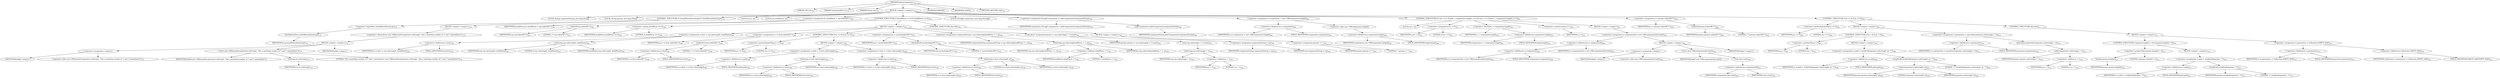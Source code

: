 digraph "parseComposite" {  
"494" [label = <(METHOD,parseComposite)<SUB>174</SUB>> ]
"495" [label = <(PARAM,URI uri)<SUB>174</SUB>> ]
"496" [label = <(PARAM,CompositeData rc)<SUB>174</SUB>> ]
"497" [label = <(PARAM,String ssp)<SUB>174</SUB>> ]
"498" [label = <(BLOCK,&lt;empty&gt;,&lt;empty&gt;)<SUB>174</SUB>> ]
"499" [label = <(LOCAL,String componentString: java.lang.String)> ]
"500" [label = <(LOCAL,String params: java.lang.String)> ]
"501" [label = <(CONTROL_STRUCTURE,if (!checkParenthesis(ssp)),if (!checkParenthesis(ssp)))<SUB>178</SUB>> ]
"502" [label = <(&lt;operator&gt;.logicalNot,!checkParenthesis(ssp))<SUB>178</SUB>> ]
"503" [label = <(checkParenthesis,checkParenthesis(ssp))<SUB>178</SUB>> ]
"504" [label = <(IDENTIFIER,ssp,checkParenthesis(ssp))<SUB>178</SUB>> ]
"505" [label = <(BLOCK,&lt;empty&gt;,&lt;empty&gt;)<SUB>178</SUB>> ]
"506" [label = <(&lt;operator&gt;.throw,throw new URISyntaxException(uri.toString(), &quot;Not a matching number of '(' and ')' parenthesis&quot;);)<SUB>179</SUB>> ]
"507" [label = <(BLOCK,&lt;empty&gt;,&lt;empty&gt;)<SUB>179</SUB>> ]
"508" [label = <(&lt;operator&gt;.assignment,&lt;empty&gt;)> ]
"509" [label = <(IDENTIFIER,$obj6,&lt;empty&gt;)> ]
"510" [label = <(&lt;operator&gt;.alloc,new URISyntaxException(uri.toString(), &quot;Not a matching number of '(' and ')' parenthesis&quot;))<SUB>179</SUB>> ]
"511" [label = <(&lt;init&gt;,new URISyntaxException(uri.toString(), &quot;Not a matching number of '(' and ')' parenthesis&quot;))<SUB>179</SUB>> ]
"512" [label = <(IDENTIFIER,$obj6,new URISyntaxException(uri.toString(), &quot;Not a matching number of '(' and ')' parenthesis&quot;))> ]
"513" [label = <(toString,uri.toString())<SUB>179</SUB>> ]
"514" [label = <(IDENTIFIER,uri,uri.toString())<SUB>179</SUB>> ]
"515" [label = <(LITERAL,&quot;Not a matching number of '(' and ')' parenthesis&quot;,new URISyntaxException(uri.toString(), &quot;Not a matching number of '(' and ')' parenthesis&quot;))<SUB>179</SUB>> ]
"516" [label = <(IDENTIFIER,$obj6,&lt;empty&gt;)> ]
"517" [label = <(LOCAL,int p: int)> ]
"518" [label = <(LOCAL,int intialParen: int)> ]
"519" [label = <(&lt;operator&gt;.assignment,int intialParen = ssp.indexOf(&quot;(&quot;))<SUB>183</SUB>> ]
"520" [label = <(IDENTIFIER,intialParen,int intialParen = ssp.indexOf(&quot;(&quot;))<SUB>183</SUB>> ]
"521" [label = <(indexOf,ssp.indexOf(&quot;(&quot;))<SUB>183</SUB>> ]
"522" [label = <(IDENTIFIER,ssp,ssp.indexOf(&quot;(&quot;))<SUB>183</SUB>> ]
"523" [label = <(LITERAL,&quot;(&quot;,ssp.indexOf(&quot;(&quot;))<SUB>183</SUB>> ]
"524" [label = <(CONTROL_STRUCTURE,if (intialParen == 0),if (intialParen == 0))<SUB>184</SUB>> ]
"525" [label = <(&lt;operator&gt;.equals,intialParen == 0)<SUB>184</SUB>> ]
"526" [label = <(IDENTIFIER,intialParen,intialParen == 0)<SUB>184</SUB>> ]
"527" [label = <(LITERAL,0,intialParen == 0)<SUB>184</SUB>> ]
"528" [label = <(BLOCK,&lt;empty&gt;,&lt;empty&gt;)<SUB>184</SUB>> ]
"529" [label = <(&lt;operator&gt;.assignment,rc.host = ssp.substring(0, intialParen))<SUB>185</SUB>> ]
"530" [label = <(&lt;operator&gt;.fieldAccess,rc.host)<SUB>185</SUB>> ]
"531" [label = <(IDENTIFIER,rc,rc.host = ssp.substring(0, intialParen))<SUB>185</SUB>> ]
"532" [label = <(FIELD_IDENTIFIER,host,host)<SUB>185</SUB>> ]
"533" [label = <(substring,ssp.substring(0, intialParen))<SUB>185</SUB>> ]
"534" [label = <(IDENTIFIER,ssp,ssp.substring(0, intialParen))<SUB>185</SUB>> ]
"535" [label = <(LITERAL,0,ssp.substring(0, intialParen))<SUB>185</SUB>> ]
"536" [label = <(IDENTIFIER,intialParen,ssp.substring(0, intialParen))<SUB>185</SUB>> ]
"537" [label = <(&lt;operator&gt;.assignment,p = rc.host.indexOf(&quot;/&quot;))<SUB>186</SUB>> ]
"538" [label = <(IDENTIFIER,p,p = rc.host.indexOf(&quot;/&quot;))<SUB>186</SUB>> ]
"539" [label = <(indexOf,rc.host.indexOf(&quot;/&quot;))<SUB>186</SUB>> ]
"540" [label = <(&lt;operator&gt;.fieldAccess,rc.host)<SUB>186</SUB>> ]
"541" [label = <(IDENTIFIER,rc,rc.host.indexOf(&quot;/&quot;))<SUB>186</SUB>> ]
"542" [label = <(FIELD_IDENTIFIER,host,host)<SUB>186</SUB>> ]
"543" [label = <(LITERAL,&quot;/&quot;,rc.host.indexOf(&quot;/&quot;))<SUB>186</SUB>> ]
"544" [label = <(CONTROL_STRUCTURE,if (p &gt;= 0),if (p &gt;= 0))<SUB>187</SUB>> ]
"545" [label = <(&lt;operator&gt;.greaterEqualsThan,p &gt;= 0)<SUB>187</SUB>> ]
"546" [label = <(IDENTIFIER,p,p &gt;= 0)<SUB>187</SUB>> ]
"547" [label = <(LITERAL,0,p &gt;= 0)<SUB>187</SUB>> ]
"548" [label = <(BLOCK,&lt;empty&gt;,&lt;empty&gt;)<SUB>187</SUB>> ]
"549" [label = <(&lt;operator&gt;.assignment,rc.path = rc.host.substring(p))<SUB>188</SUB>> ]
"550" [label = <(&lt;operator&gt;.fieldAccess,rc.path)<SUB>188</SUB>> ]
"551" [label = <(IDENTIFIER,rc,rc.path = rc.host.substring(p))<SUB>188</SUB>> ]
"552" [label = <(FIELD_IDENTIFIER,path,path)<SUB>188</SUB>> ]
"553" [label = <(substring,rc.host.substring(p))<SUB>188</SUB>> ]
"554" [label = <(&lt;operator&gt;.fieldAccess,rc.host)<SUB>188</SUB>> ]
"555" [label = <(IDENTIFIER,rc,rc.host.substring(p))<SUB>188</SUB>> ]
"556" [label = <(FIELD_IDENTIFIER,host,host)<SUB>188</SUB>> ]
"557" [label = <(IDENTIFIER,p,rc.host.substring(p))<SUB>188</SUB>> ]
"558" [label = <(&lt;operator&gt;.assignment,rc.host = rc.host.substring(0, p))<SUB>189</SUB>> ]
"559" [label = <(&lt;operator&gt;.fieldAccess,rc.host)<SUB>189</SUB>> ]
"560" [label = <(IDENTIFIER,rc,rc.host = rc.host.substring(0, p))<SUB>189</SUB>> ]
"561" [label = <(FIELD_IDENTIFIER,host,host)<SUB>189</SUB>> ]
"562" [label = <(substring,rc.host.substring(0, p))<SUB>189</SUB>> ]
"563" [label = <(&lt;operator&gt;.fieldAccess,rc.host)<SUB>189</SUB>> ]
"564" [label = <(IDENTIFIER,rc,rc.host.substring(0, p))<SUB>189</SUB>> ]
"565" [label = <(FIELD_IDENTIFIER,host,host)<SUB>189</SUB>> ]
"566" [label = <(LITERAL,0,rc.host.substring(0, p))<SUB>189</SUB>> ]
"567" [label = <(IDENTIFIER,p,rc.host.substring(0, p))<SUB>189</SUB>> ]
"568" [label = <(&lt;operator&gt;.assignment,p = ssp.lastIndexOf(&quot;)&quot;))<SUB>191</SUB>> ]
"569" [label = <(IDENTIFIER,p,p = ssp.lastIndexOf(&quot;)&quot;))<SUB>191</SUB>> ]
"570" [label = <(lastIndexOf,ssp.lastIndexOf(&quot;)&quot;))<SUB>191</SUB>> ]
"571" [label = <(IDENTIFIER,ssp,ssp.lastIndexOf(&quot;)&quot;))<SUB>191</SUB>> ]
"572" [label = <(LITERAL,&quot;)&quot;,ssp.lastIndexOf(&quot;)&quot;))<SUB>191</SUB>> ]
"573" [label = <(&lt;operator&gt;.assignment,componentString = ssp.substring(intialParen + 1, p))<SUB>192</SUB>> ]
"574" [label = <(IDENTIFIER,componentString,componentString = ssp.substring(intialParen + 1, p))<SUB>192</SUB>> ]
"575" [label = <(substring,ssp.substring(intialParen + 1, p))<SUB>192</SUB>> ]
"576" [label = <(IDENTIFIER,ssp,ssp.substring(intialParen + 1, p))<SUB>192</SUB>> ]
"577" [label = <(&lt;operator&gt;.addition,intialParen + 1)<SUB>192</SUB>> ]
"578" [label = <(IDENTIFIER,intialParen,intialParen + 1)<SUB>192</SUB>> ]
"579" [label = <(LITERAL,1,intialParen + 1)<SUB>192</SUB>> ]
"580" [label = <(IDENTIFIER,p,ssp.substring(intialParen + 1, p))<SUB>192</SUB>> ]
"581" [label = <(&lt;operator&gt;.assignment,params = ssp.substring(p + 1).trim())<SUB>193</SUB>> ]
"582" [label = <(IDENTIFIER,params,params = ssp.substring(p + 1).trim())<SUB>193</SUB>> ]
"583" [label = <(trim,ssp.substring(p + 1).trim())<SUB>193</SUB>> ]
"584" [label = <(substring,ssp.substring(p + 1))<SUB>193</SUB>> ]
"585" [label = <(IDENTIFIER,ssp,ssp.substring(p + 1))<SUB>193</SUB>> ]
"586" [label = <(&lt;operator&gt;.addition,p + 1)<SUB>193</SUB>> ]
"587" [label = <(IDENTIFIER,p,p + 1)<SUB>193</SUB>> ]
"588" [label = <(LITERAL,1,p + 1)<SUB>193</SUB>> ]
"589" [label = <(CONTROL_STRUCTURE,else,else)<SUB>194</SUB>> ]
"590" [label = <(BLOCK,&lt;empty&gt;,&lt;empty&gt;)<SUB>194</SUB>> ]
"591" [label = <(&lt;operator&gt;.assignment,componentString = ssp)<SUB>195</SUB>> ]
"592" [label = <(IDENTIFIER,componentString,componentString = ssp)<SUB>195</SUB>> ]
"593" [label = <(IDENTIFIER,ssp,componentString = ssp)<SUB>195</SUB>> ]
"594" [label = <(&lt;operator&gt;.assignment,params = &quot;&quot;)<SUB>196</SUB>> ]
"595" [label = <(IDENTIFIER,params,params = &quot;&quot;)<SUB>196</SUB>> ]
"596" [label = <(LITERAL,&quot;&quot;,params = &quot;&quot;)<SUB>196</SUB>> ]
"597" [label = <(LOCAL,String[] components: java.lang.String[])> ]
"598" [label = <(&lt;operator&gt;.assignment,String[] components = splitComponents(componentString))<SUB>199</SUB>> ]
"599" [label = <(IDENTIFIER,components,String[] components = splitComponents(componentString))<SUB>199</SUB>> ]
"600" [label = <(splitComponents,splitComponents(componentString))<SUB>199</SUB>> ]
"601" [label = <(IDENTIFIER,componentString,splitComponents(componentString))<SUB>199</SUB>> ]
"602" [label = <(&lt;operator&gt;.assignment,rc.components = new URI[components.length])<SUB>200</SUB>> ]
"603" [label = <(&lt;operator&gt;.fieldAccess,rc.components)<SUB>200</SUB>> ]
"604" [label = <(IDENTIFIER,rc,rc.components = new URI[components.length])<SUB>200</SUB>> ]
"605" [label = <(FIELD_IDENTIFIER,components,components)<SUB>200</SUB>> ]
"606" [label = <(&lt;operator&gt;.alloc,new URI[components.length])> ]
"607" [label = <(&lt;operator&gt;.fieldAccess,components.length)<SUB>200</SUB>> ]
"608" [label = <(IDENTIFIER,components,new URI[components.length])<SUB>200</SUB>> ]
"609" [label = <(FIELD_IDENTIFIER,length,length)<SUB>200</SUB>> ]
"610" [label = <(CONTROL_STRUCTURE,for (int i = 0; Some(i &lt; components.length); i++),for (int i = 0; Some(i &lt; components.length); i++))<SUB>201</SUB>> ]
"611" [label = <(LOCAL,int i: int)> ]
"612" [label = <(&lt;operator&gt;.assignment,int i = 0)<SUB>201</SUB>> ]
"613" [label = <(IDENTIFIER,i,int i = 0)<SUB>201</SUB>> ]
"614" [label = <(LITERAL,0,int i = 0)<SUB>201</SUB>> ]
"615" [label = <(&lt;operator&gt;.lessThan,i &lt; components.length)<SUB>201</SUB>> ]
"616" [label = <(IDENTIFIER,i,i &lt; components.length)<SUB>201</SUB>> ]
"617" [label = <(&lt;operator&gt;.fieldAccess,components.length)<SUB>201</SUB>> ]
"618" [label = <(IDENTIFIER,components,i &lt; components.length)<SUB>201</SUB>> ]
"619" [label = <(FIELD_IDENTIFIER,length,length)<SUB>201</SUB>> ]
"620" [label = <(&lt;operator&gt;.postIncrement,i++)<SUB>201</SUB>> ]
"621" [label = <(IDENTIFIER,i,i++)<SUB>201</SUB>> ]
"622" [label = <(BLOCK,&lt;empty&gt;,&lt;empty&gt;)<SUB>201</SUB>> ]
"623" [label = <(&lt;operator&gt;.assignment,rc.components[i] = new URI(components[i].trim()))<SUB>202</SUB>> ]
"624" [label = <(&lt;operator&gt;.indexAccess,rc.components[i])<SUB>202</SUB>> ]
"625" [label = <(&lt;operator&gt;.fieldAccess,rc.components)<SUB>202</SUB>> ]
"626" [label = <(IDENTIFIER,rc,rc.components[i] = new URI(components[i].trim()))<SUB>202</SUB>> ]
"627" [label = <(FIELD_IDENTIFIER,components,components)<SUB>202</SUB>> ]
"628" [label = <(IDENTIFIER,i,rc.components[i] = new URI(components[i].trim()))<SUB>202</SUB>> ]
"629" [label = <(BLOCK,&lt;empty&gt;,&lt;empty&gt;)<SUB>202</SUB>> ]
"630" [label = <(&lt;operator&gt;.assignment,&lt;empty&gt;)> ]
"631" [label = <(IDENTIFIER,$obj7,&lt;empty&gt;)> ]
"632" [label = <(&lt;operator&gt;.alloc,new URI(components[i].trim()))<SUB>202</SUB>> ]
"633" [label = <(&lt;init&gt;,new URI(components[i].trim()))<SUB>202</SUB>> ]
"634" [label = <(IDENTIFIER,$obj7,new URI(components[i].trim()))> ]
"635" [label = <(trim,this.trim())<SUB>202</SUB>> ]
"636" [label = <(&lt;operator&gt;.indexAccess,components[i])<SUB>202</SUB>> ]
"637" [label = <(IDENTIFIER,components,this.trim())<SUB>202</SUB>> ]
"638" [label = <(IDENTIFIER,i,this.trim())<SUB>202</SUB>> ]
"639" [label = <(IDENTIFIER,$obj7,&lt;empty&gt;)> ]
"640" [label = <(&lt;operator&gt;.assignment,p = params.indexOf(&quot;?&quot;))<SUB>205</SUB>> ]
"641" [label = <(IDENTIFIER,p,p = params.indexOf(&quot;?&quot;))<SUB>205</SUB>> ]
"642" [label = <(indexOf,params.indexOf(&quot;?&quot;))<SUB>205</SUB>> ]
"643" [label = <(IDENTIFIER,params,params.indexOf(&quot;?&quot;))<SUB>205</SUB>> ]
"644" [label = <(LITERAL,&quot;?&quot;,params.indexOf(&quot;?&quot;))<SUB>205</SUB>> ]
"645" [label = <(CONTROL_STRUCTURE,if (p &gt;= 0),if (p &gt;= 0))<SUB>206</SUB>> ]
"646" [label = <(&lt;operator&gt;.greaterEqualsThan,p &gt;= 0)<SUB>206</SUB>> ]
"647" [label = <(IDENTIFIER,p,p &gt;= 0)<SUB>206</SUB>> ]
"648" [label = <(LITERAL,0,p &gt;= 0)<SUB>206</SUB>> ]
"649" [label = <(BLOCK,&lt;empty&gt;,&lt;empty&gt;)<SUB>206</SUB>> ]
"650" [label = <(CONTROL_STRUCTURE,if (p &gt; 0),if (p &gt; 0))<SUB>207</SUB>> ]
"651" [label = <(&lt;operator&gt;.greaterThan,p &gt; 0)<SUB>207</SUB>> ]
"652" [label = <(IDENTIFIER,p,p &gt; 0)<SUB>207</SUB>> ]
"653" [label = <(LITERAL,0,p &gt; 0)<SUB>207</SUB>> ]
"654" [label = <(BLOCK,&lt;empty&gt;,&lt;empty&gt;)<SUB>207</SUB>> ]
"655" [label = <(&lt;operator&gt;.assignment,rc.path = stripPrefix(params.substring(0, p), &quot;/&quot;))<SUB>208</SUB>> ]
"656" [label = <(&lt;operator&gt;.fieldAccess,rc.path)<SUB>208</SUB>> ]
"657" [label = <(IDENTIFIER,rc,rc.path = stripPrefix(params.substring(0, p), &quot;/&quot;))<SUB>208</SUB>> ]
"658" [label = <(FIELD_IDENTIFIER,path,path)<SUB>208</SUB>> ]
"659" [label = <(stripPrefix,stripPrefix(params.substring(0, p), &quot;/&quot;))<SUB>208</SUB>> ]
"660" [label = <(substring,params.substring(0, p))<SUB>208</SUB>> ]
"661" [label = <(IDENTIFIER,params,params.substring(0, p))<SUB>208</SUB>> ]
"662" [label = <(LITERAL,0,params.substring(0, p))<SUB>208</SUB>> ]
"663" [label = <(IDENTIFIER,p,params.substring(0, p))<SUB>208</SUB>> ]
"664" [label = <(LITERAL,&quot;/&quot;,stripPrefix(params.substring(0, p), &quot;/&quot;))<SUB>208</SUB>> ]
"665" [label = <(&lt;operator&gt;.assignment,rc.parameters = parseQuery(params.substring(p + 1)))<SUB>210</SUB>> ]
"666" [label = <(&lt;operator&gt;.fieldAccess,rc.parameters)<SUB>210</SUB>> ]
"667" [label = <(IDENTIFIER,rc,rc.parameters = parseQuery(params.substring(p + 1)))<SUB>210</SUB>> ]
"668" [label = <(FIELD_IDENTIFIER,parameters,parameters)<SUB>210</SUB>> ]
"669" [label = <(parseQuery,parseQuery(params.substring(p + 1)))<SUB>210</SUB>> ]
"670" [label = <(substring,params.substring(p + 1))<SUB>210</SUB>> ]
"671" [label = <(IDENTIFIER,params,params.substring(p + 1))<SUB>210</SUB>> ]
"672" [label = <(&lt;operator&gt;.addition,p + 1)<SUB>210</SUB>> ]
"673" [label = <(IDENTIFIER,p,p + 1)<SUB>210</SUB>> ]
"674" [label = <(LITERAL,1,p + 1)<SUB>210</SUB>> ]
"675" [label = <(CONTROL_STRUCTURE,else,else)<SUB>211</SUB>> ]
"676" [label = <(BLOCK,&lt;empty&gt;,&lt;empty&gt;)<SUB>211</SUB>> ]
"677" [label = <(CONTROL_STRUCTURE,if (params.length() &gt; 0),if (params.length() &gt; 0))<SUB>212</SUB>> ]
"678" [label = <(&lt;operator&gt;.greaterThan,params.length() &gt; 0)<SUB>212</SUB>> ]
"679" [label = <(length,params.length())<SUB>212</SUB>> ]
"680" [label = <(IDENTIFIER,params,params.length())<SUB>212</SUB>> ]
"681" [label = <(LITERAL,0,params.length() &gt; 0)<SUB>212</SUB>> ]
"682" [label = <(BLOCK,&lt;empty&gt;,&lt;empty&gt;)<SUB>212</SUB>> ]
"683" [label = <(&lt;operator&gt;.assignment,rc.path = stripPrefix(params, &quot;/&quot;))<SUB>213</SUB>> ]
"684" [label = <(&lt;operator&gt;.fieldAccess,rc.path)<SUB>213</SUB>> ]
"685" [label = <(IDENTIFIER,rc,rc.path = stripPrefix(params, &quot;/&quot;))<SUB>213</SUB>> ]
"686" [label = <(FIELD_IDENTIFIER,path,path)<SUB>213</SUB>> ]
"687" [label = <(stripPrefix,stripPrefix(params, &quot;/&quot;))<SUB>213</SUB>> ]
"688" [label = <(IDENTIFIER,params,stripPrefix(params, &quot;/&quot;))<SUB>213</SUB>> ]
"689" [label = <(LITERAL,&quot;/&quot;,stripPrefix(params, &quot;/&quot;))<SUB>213</SUB>> ]
"690" [label = <(&lt;operator&gt;.assignment,rc.parameters = Collections.EMPTY_MAP)<SUB>215</SUB>> ]
"691" [label = <(&lt;operator&gt;.fieldAccess,rc.parameters)<SUB>215</SUB>> ]
"692" [label = <(IDENTIFIER,rc,rc.parameters = Collections.EMPTY_MAP)<SUB>215</SUB>> ]
"693" [label = <(FIELD_IDENTIFIER,parameters,parameters)<SUB>215</SUB>> ]
"694" [label = <(&lt;operator&gt;.fieldAccess,Collections.EMPTY_MAP)<SUB>215</SUB>> ]
"695" [label = <(IDENTIFIER,Collections,rc.parameters = Collections.EMPTY_MAP)<SUB>215</SUB>> ]
"696" [label = <(FIELD_IDENTIFIER,EMPTY_MAP,EMPTY_MAP)<SUB>215</SUB>> ]
"697" [label = <(MODIFIER,PRIVATE)> ]
"698" [label = <(MODIFIER,STATIC)> ]
"699" [label = <(METHOD_RETURN,void)<SUB>174</SUB>> ]
  "494" -> "495" 
  "494" -> "496" 
  "494" -> "497" 
  "494" -> "498" 
  "494" -> "697" 
  "494" -> "698" 
  "494" -> "699" 
  "498" -> "499" 
  "498" -> "500" 
  "498" -> "501" 
  "498" -> "517" 
  "498" -> "518" 
  "498" -> "519" 
  "498" -> "524" 
  "498" -> "597" 
  "498" -> "598" 
  "498" -> "602" 
  "498" -> "610" 
  "498" -> "640" 
  "498" -> "645" 
  "501" -> "502" 
  "501" -> "505" 
  "502" -> "503" 
  "503" -> "504" 
  "505" -> "506" 
  "506" -> "507" 
  "507" -> "508" 
  "507" -> "511" 
  "507" -> "516" 
  "508" -> "509" 
  "508" -> "510" 
  "511" -> "512" 
  "511" -> "513" 
  "511" -> "515" 
  "513" -> "514" 
  "519" -> "520" 
  "519" -> "521" 
  "521" -> "522" 
  "521" -> "523" 
  "524" -> "525" 
  "524" -> "528" 
  "524" -> "589" 
  "525" -> "526" 
  "525" -> "527" 
  "528" -> "529" 
  "528" -> "537" 
  "528" -> "544" 
  "528" -> "568" 
  "528" -> "573" 
  "528" -> "581" 
  "529" -> "530" 
  "529" -> "533" 
  "530" -> "531" 
  "530" -> "532" 
  "533" -> "534" 
  "533" -> "535" 
  "533" -> "536" 
  "537" -> "538" 
  "537" -> "539" 
  "539" -> "540" 
  "539" -> "543" 
  "540" -> "541" 
  "540" -> "542" 
  "544" -> "545" 
  "544" -> "548" 
  "545" -> "546" 
  "545" -> "547" 
  "548" -> "549" 
  "548" -> "558" 
  "549" -> "550" 
  "549" -> "553" 
  "550" -> "551" 
  "550" -> "552" 
  "553" -> "554" 
  "553" -> "557" 
  "554" -> "555" 
  "554" -> "556" 
  "558" -> "559" 
  "558" -> "562" 
  "559" -> "560" 
  "559" -> "561" 
  "562" -> "563" 
  "562" -> "566" 
  "562" -> "567" 
  "563" -> "564" 
  "563" -> "565" 
  "568" -> "569" 
  "568" -> "570" 
  "570" -> "571" 
  "570" -> "572" 
  "573" -> "574" 
  "573" -> "575" 
  "575" -> "576" 
  "575" -> "577" 
  "575" -> "580" 
  "577" -> "578" 
  "577" -> "579" 
  "581" -> "582" 
  "581" -> "583" 
  "583" -> "584" 
  "584" -> "585" 
  "584" -> "586" 
  "586" -> "587" 
  "586" -> "588" 
  "589" -> "590" 
  "590" -> "591" 
  "590" -> "594" 
  "591" -> "592" 
  "591" -> "593" 
  "594" -> "595" 
  "594" -> "596" 
  "598" -> "599" 
  "598" -> "600" 
  "600" -> "601" 
  "602" -> "603" 
  "602" -> "606" 
  "603" -> "604" 
  "603" -> "605" 
  "606" -> "607" 
  "607" -> "608" 
  "607" -> "609" 
  "610" -> "611" 
  "610" -> "612" 
  "610" -> "615" 
  "610" -> "620" 
  "610" -> "622" 
  "612" -> "613" 
  "612" -> "614" 
  "615" -> "616" 
  "615" -> "617" 
  "617" -> "618" 
  "617" -> "619" 
  "620" -> "621" 
  "622" -> "623" 
  "623" -> "624" 
  "623" -> "629" 
  "624" -> "625" 
  "624" -> "628" 
  "625" -> "626" 
  "625" -> "627" 
  "629" -> "630" 
  "629" -> "633" 
  "629" -> "639" 
  "630" -> "631" 
  "630" -> "632" 
  "633" -> "634" 
  "633" -> "635" 
  "635" -> "636" 
  "636" -> "637" 
  "636" -> "638" 
  "640" -> "641" 
  "640" -> "642" 
  "642" -> "643" 
  "642" -> "644" 
  "645" -> "646" 
  "645" -> "649" 
  "645" -> "675" 
  "646" -> "647" 
  "646" -> "648" 
  "649" -> "650" 
  "649" -> "665" 
  "650" -> "651" 
  "650" -> "654" 
  "651" -> "652" 
  "651" -> "653" 
  "654" -> "655" 
  "655" -> "656" 
  "655" -> "659" 
  "656" -> "657" 
  "656" -> "658" 
  "659" -> "660" 
  "659" -> "664" 
  "660" -> "661" 
  "660" -> "662" 
  "660" -> "663" 
  "665" -> "666" 
  "665" -> "669" 
  "666" -> "667" 
  "666" -> "668" 
  "669" -> "670" 
  "670" -> "671" 
  "670" -> "672" 
  "672" -> "673" 
  "672" -> "674" 
  "675" -> "676" 
  "676" -> "677" 
  "676" -> "690" 
  "677" -> "678" 
  "677" -> "682" 
  "678" -> "679" 
  "678" -> "681" 
  "679" -> "680" 
  "682" -> "683" 
  "683" -> "684" 
  "683" -> "687" 
  "684" -> "685" 
  "684" -> "686" 
  "687" -> "688" 
  "687" -> "689" 
  "690" -> "691" 
  "690" -> "694" 
  "691" -> "692" 
  "691" -> "693" 
  "694" -> "695" 
  "694" -> "696" 
}
